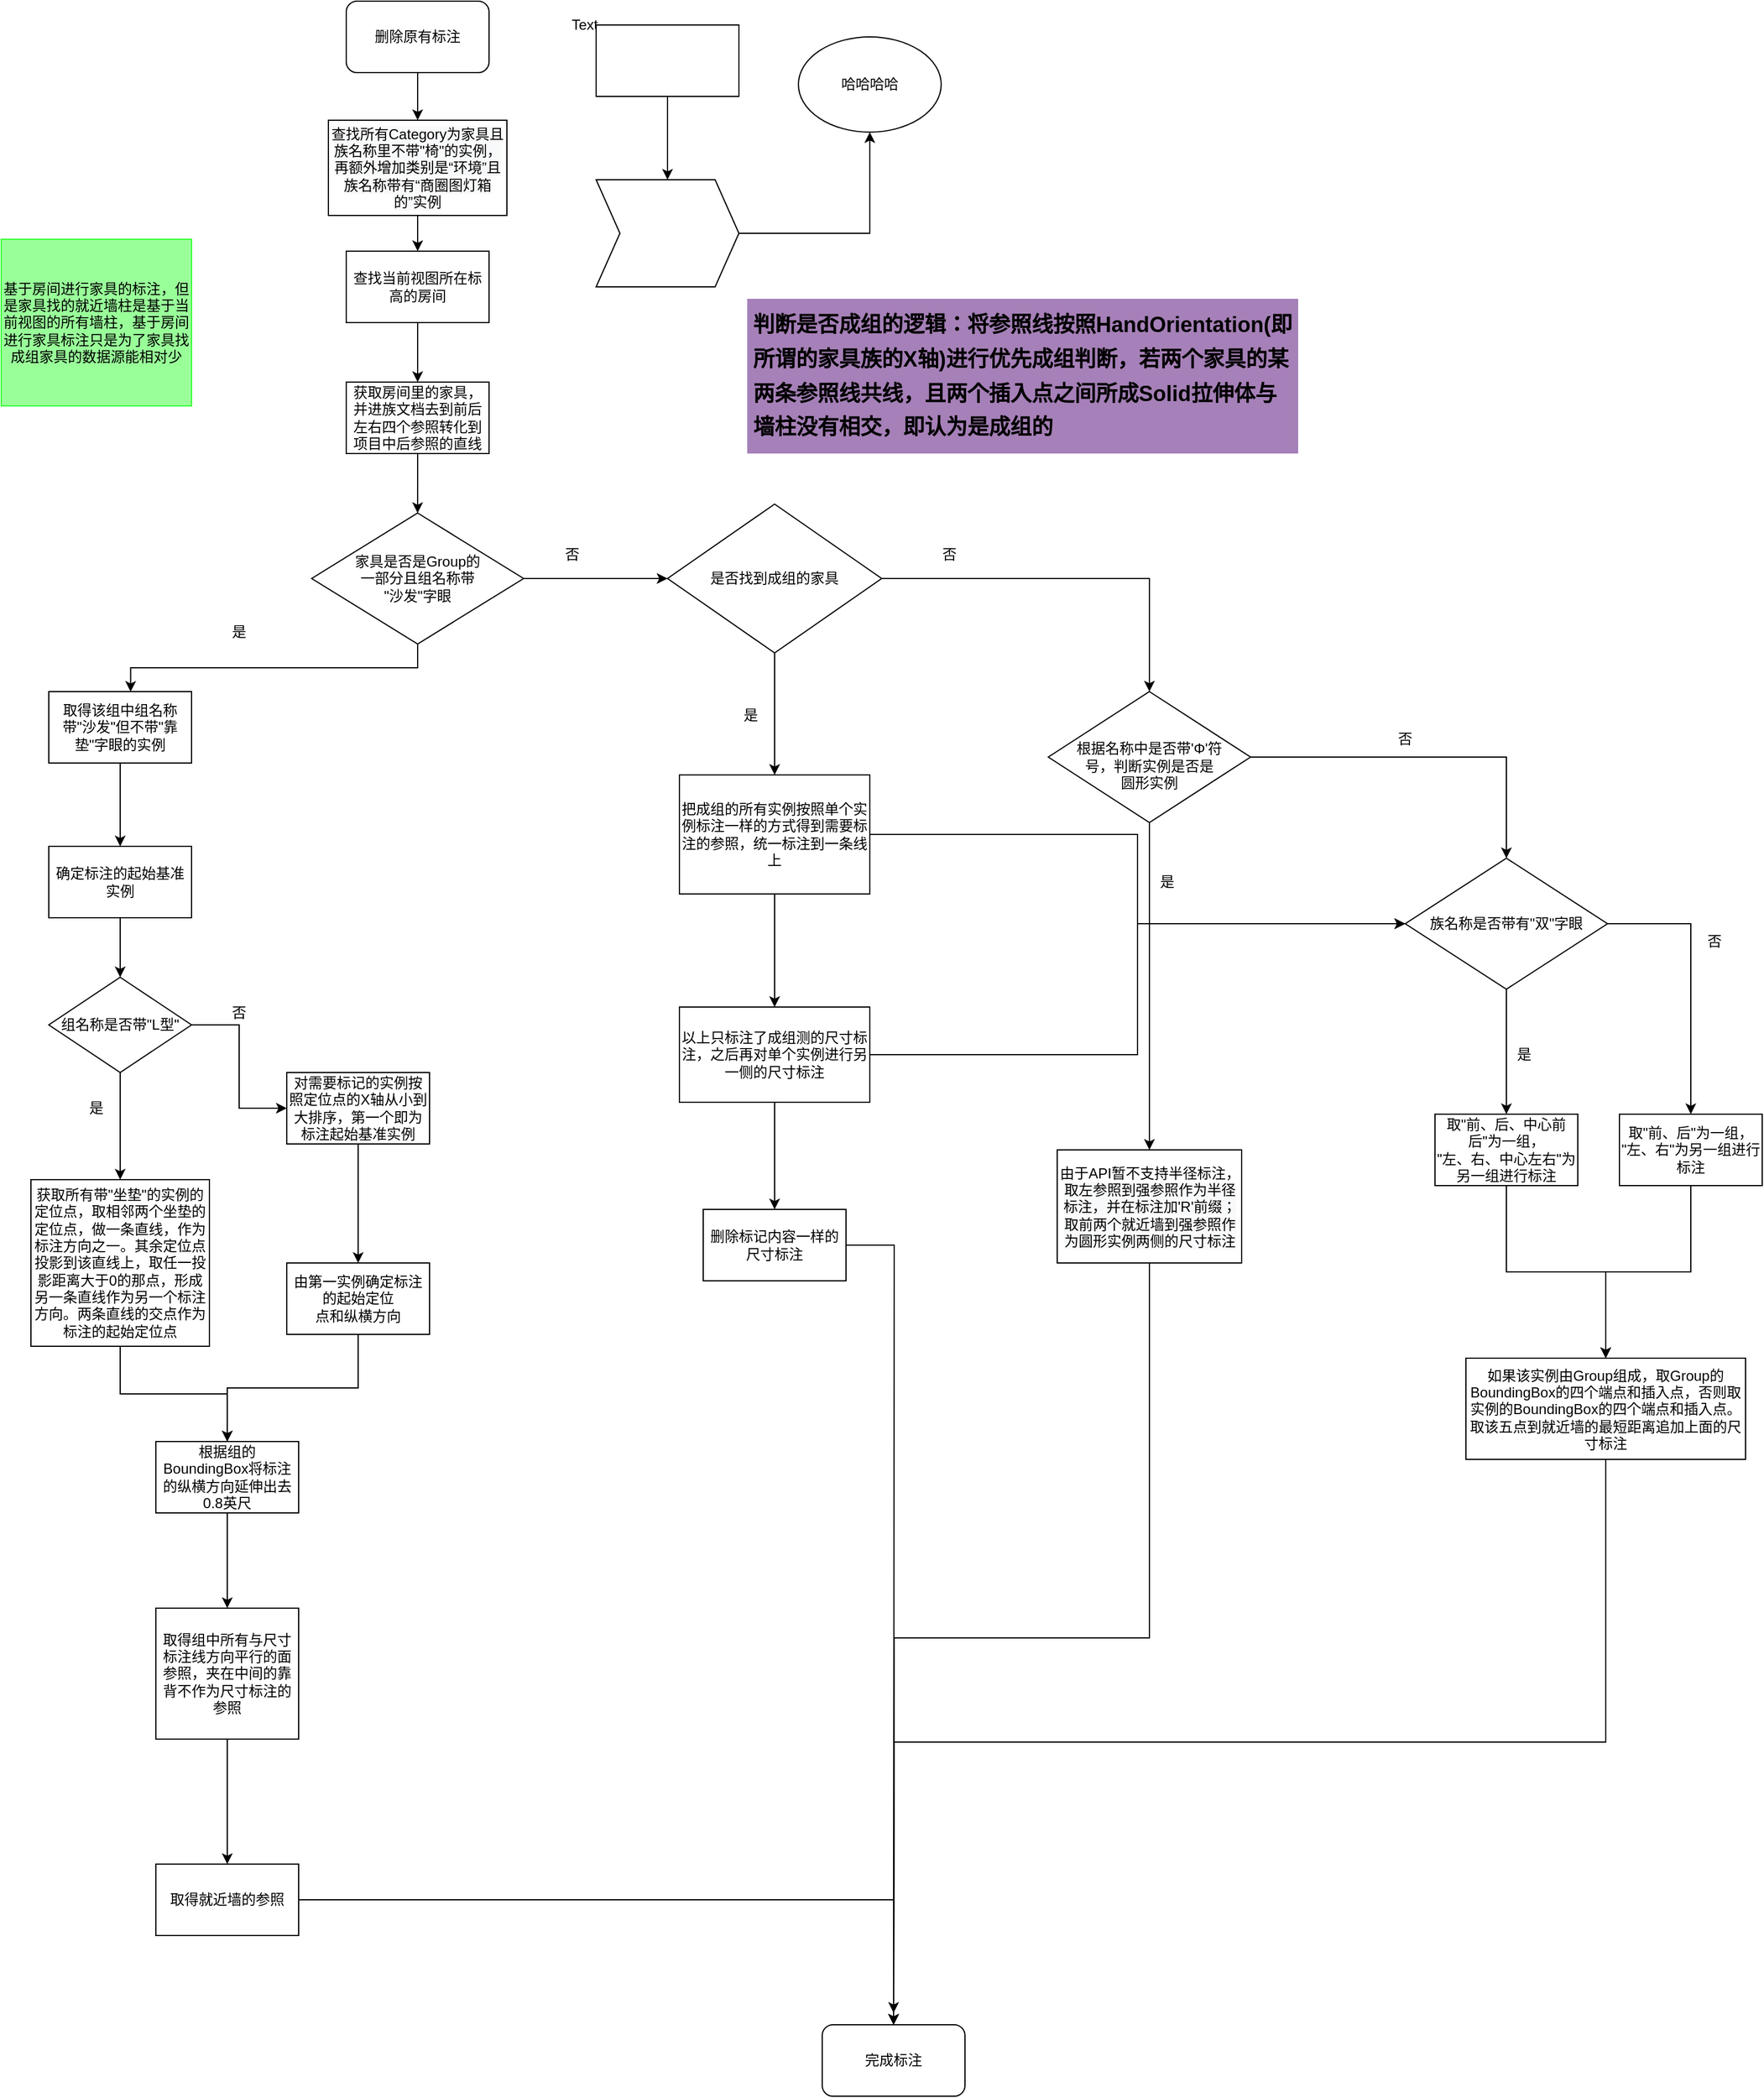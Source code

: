 <mxfile version="14.7.9" type="github">
  <diagram id="fByeOvIanHJRO3AO7uKY" name="Page-1">
    <mxGraphModel dx="1278" dy="547" grid="1" gridSize="10" guides="1" tooltips="1" connect="1" arrows="1" fold="1" page="1" pageScale="1" pageWidth="827" pageHeight="1169" math="0" shadow="0">
      <root>
        <mxCell id="0" />
        <mxCell id="1" parent="0" />
        <mxCell id="DosYOpkFpXLYxPAaPumv-4" style="edgeStyle=orthogonalEdgeStyle;rounded=0;orthogonalLoop=1;jettySize=auto;html=1;entryX=0.5;entryY=0;entryDx=0;entryDy=0;" parent="1" source="DosYOpkFpXLYxPAaPumv-3" target="DosYOpkFpXLYxPAaPumv-10" edge="1">
          <mxGeometry relative="1" as="geometry">
            <mxPoint x="360" y="260" as="targetPoint" />
          </mxGeometry>
        </mxCell>
        <mxCell id="DosYOpkFpXLYxPAaPumv-3" value="删除原有标注" style="rounded=1;whiteSpace=wrap;html=1;" parent="1" vertex="1">
          <mxGeometry x="300" y="110" width="120" height="60" as="geometry" />
        </mxCell>
        <mxCell id="DosYOpkFpXLYxPAaPumv-12" value="" style="edgeStyle=orthogonalEdgeStyle;rounded=0;orthogonalLoop=1;jettySize=auto;html=1;" parent="1" source="DosYOpkFpXLYxPAaPumv-7" target="DosYOpkFpXLYxPAaPumv-8" edge="1">
          <mxGeometry relative="1" as="geometry" />
        </mxCell>
        <mxCell id="DosYOpkFpXLYxPAaPumv-7" value="查找当前视图所在标高的房间" style="rounded=0;whiteSpace=wrap;html=1;" parent="1" vertex="1">
          <mxGeometry x="300" y="320" width="120" height="60" as="geometry" />
        </mxCell>
        <mxCell id="DosYOpkFpXLYxPAaPumv-17" value="" style="edgeStyle=orthogonalEdgeStyle;rounded=0;orthogonalLoop=1;jettySize=auto;html=1;" parent="1" source="DosYOpkFpXLYxPAaPumv-8" target="DosYOpkFpXLYxPAaPumv-13" edge="1">
          <mxGeometry relative="1" as="geometry" />
        </mxCell>
        <mxCell id="DosYOpkFpXLYxPAaPumv-8" value="获取房间里的家具，并进族文档去到前后左右四个参照转化到项目中后参照的直线" style="rounded=0;whiteSpace=wrap;html=1;" parent="1" vertex="1">
          <mxGeometry x="300" y="430" width="120" height="60" as="geometry" />
        </mxCell>
        <mxCell id="DosYOpkFpXLYxPAaPumv-9" value="基于房间进行家具的标注，但是家具找的就近墙柱是基于当前视图的所有墙柱，基于房间进行家具标注只是为了家具找成组家具的数据源能相对少" style="text;html=1;strokeColor=#33FF33;fillColor=#99FF99;align=center;verticalAlign=middle;whiteSpace=wrap;rounded=0;" parent="1" vertex="1">
          <mxGeometry x="10" y="310" width="160" height="140" as="geometry" />
        </mxCell>
        <mxCell id="DosYOpkFpXLYxPAaPumv-11" value="" style="edgeStyle=orthogonalEdgeStyle;rounded=0;orthogonalLoop=1;jettySize=auto;html=1;" parent="1" source="DosYOpkFpXLYxPAaPumv-10" target="DosYOpkFpXLYxPAaPumv-7" edge="1">
          <mxGeometry relative="1" as="geometry" />
        </mxCell>
        <mxCell id="DosYOpkFpXLYxPAaPumv-10" value="&lt;span style=&quot;color: rgb(0 , 0 , 0) ; font-family: &amp;#34;helvetica&amp;#34; ; font-size: 12px ; font-style: normal ; font-weight: 400 ; letter-spacing: normal ; text-align: center ; text-indent: 0px ; text-transform: none ; word-spacing: 0px ; background-color: rgb(248 , 249 , 250) ; display: inline ; float: none&quot;&gt;查找所有Category为家具且族名称里不带&quot;椅&quot;的实例，再额外增加类别是“环境”且族名称带有“商圈图灯箱的”实例&lt;/span&gt;" style="rounded=0;whiteSpace=wrap;html=1;strokeColor=#000000;fillColor=#FFFFFF;" parent="1" vertex="1">
          <mxGeometry x="285" y="210" width="150" height="80" as="geometry" />
        </mxCell>
        <mxCell id="DosYOpkFpXLYxPAaPumv-18" style="edgeStyle=orthogonalEdgeStyle;rounded=0;orthogonalLoop=1;jettySize=auto;html=1;exitX=0.5;exitY=1;exitDx=0;exitDy=0;entryX=0.573;entryY=0.003;entryDx=0;entryDy=0;entryPerimeter=0;" parent="1" source="DosYOpkFpXLYxPAaPumv-13" target="DosYOpkFpXLYxPAaPumv-15" edge="1">
          <mxGeometry relative="1" as="geometry" />
        </mxCell>
        <mxCell id="KoUpKzur_F4DTWEkh_oL-8" style="edgeStyle=orthogonalEdgeStyle;rounded=0;orthogonalLoop=1;jettySize=auto;html=1;" parent="1" source="DosYOpkFpXLYxPAaPumv-13" target="KoUpKzur_F4DTWEkh_oL-6" edge="1">
          <mxGeometry relative="1" as="geometry" />
        </mxCell>
        <mxCell id="DosYOpkFpXLYxPAaPumv-13" value="家具是否是Group的&lt;br&gt;一部分且组名称带&lt;br&gt;&quot;沙发&quot;字眼" style="rhombus;whiteSpace=wrap;html=1;strokeColor=#000000;fillColor=#FFFFFF;" parent="1" vertex="1">
          <mxGeometry x="270.94" y="540" width="178.12" height="110" as="geometry" />
        </mxCell>
        <mxCell id="DosYOpkFpXLYxPAaPumv-25" value="" style="edgeStyle=orthogonalEdgeStyle;rounded=0;orthogonalLoop=1;jettySize=auto;html=1;" parent="1" source="DosYOpkFpXLYxPAaPumv-15" target="DosYOpkFpXLYxPAaPumv-24" edge="1">
          <mxGeometry relative="1" as="geometry" />
        </mxCell>
        <mxCell id="DosYOpkFpXLYxPAaPumv-15" value="取得该组中组名称带&quot;沙发&quot;但不带&quot;靠垫&quot;字眼的实例" style="rounded=0;whiteSpace=wrap;html=1;strokeColor=#000000;fillColor=#FFFFFF;" parent="1" vertex="1">
          <mxGeometry x="50" y="690" width="120" height="60" as="geometry" />
        </mxCell>
        <mxCell id="DosYOpkFpXLYxPAaPumv-19" value="是" style="text;html=1;strokeColor=none;fillColor=none;align=center;verticalAlign=middle;whiteSpace=wrap;rounded=0;" parent="1" vertex="1">
          <mxGeometry x="190" y="630" width="40" height="20" as="geometry" />
        </mxCell>
        <mxCell id="DosYOpkFpXLYxPAaPumv-28" value="" style="edgeStyle=orthogonalEdgeStyle;rounded=0;orthogonalLoop=1;jettySize=auto;html=1;" parent="1" source="DosYOpkFpXLYxPAaPumv-20" target="DosYOpkFpXLYxPAaPumv-27" edge="1">
          <mxGeometry relative="1" as="geometry" />
        </mxCell>
        <mxCell id="DosYOpkFpXLYxPAaPumv-35" value="" style="edgeStyle=orthogonalEdgeStyle;rounded=0;orthogonalLoop=1;jettySize=auto;html=1;" parent="1" source="DosYOpkFpXLYxPAaPumv-20" target="DosYOpkFpXLYxPAaPumv-34" edge="1">
          <mxGeometry relative="1" as="geometry" />
        </mxCell>
        <mxCell id="DosYOpkFpXLYxPAaPumv-20" value="组名称是否带&quot;L型&quot;" style="rhombus;whiteSpace=wrap;html=1;rounded=0;fillColor=#FFFFFF;" parent="1" vertex="1">
          <mxGeometry x="50" y="930" width="120" height="80" as="geometry" />
        </mxCell>
        <mxCell id="DosYOpkFpXLYxPAaPumv-26" value="" style="edgeStyle=orthogonalEdgeStyle;rounded=0;orthogonalLoop=1;jettySize=auto;html=1;" parent="1" source="DosYOpkFpXLYxPAaPumv-24" target="DosYOpkFpXLYxPAaPumv-20" edge="1">
          <mxGeometry relative="1" as="geometry" />
        </mxCell>
        <mxCell id="DosYOpkFpXLYxPAaPumv-24" value="确定标注的起始基准实例" style="rounded=0;whiteSpace=wrap;html=1;strokeColor=#000000;fillColor=#FFFFFF;" parent="1" vertex="1">
          <mxGeometry x="50" y="820" width="120" height="60" as="geometry" />
        </mxCell>
        <mxCell id="DosYOpkFpXLYxPAaPumv-33" value="" style="edgeStyle=orthogonalEdgeStyle;rounded=0;orthogonalLoop=1;jettySize=auto;html=1;" parent="1" source="DosYOpkFpXLYxPAaPumv-27" target="DosYOpkFpXLYxPAaPumv-32" edge="1">
          <mxGeometry relative="1" as="geometry" />
        </mxCell>
        <mxCell id="DosYOpkFpXLYxPAaPumv-27" value="对需要标记的实例按照定位点的X轴从小到大排序，第一个即为标注起始基准实例" style="whiteSpace=wrap;html=1;rounded=0;fillColor=#FFFFFF;" parent="1" vertex="1">
          <mxGeometry x="250" y="1010" width="120" height="60" as="geometry" />
        </mxCell>
        <mxCell id="DosYOpkFpXLYxPAaPumv-29" value="否" style="text;html=1;strokeColor=none;fillColor=none;align=center;verticalAlign=middle;whiteSpace=wrap;rounded=0;" parent="1" vertex="1">
          <mxGeometry x="190" y="950" width="40" height="20" as="geometry" />
        </mxCell>
        <mxCell id="DosYOpkFpXLYxPAaPumv-38" value="" style="edgeStyle=orthogonalEdgeStyle;rounded=0;orthogonalLoop=1;jettySize=auto;html=1;" parent="1" source="DosYOpkFpXLYxPAaPumv-32" target="DosYOpkFpXLYxPAaPumv-37" edge="1">
          <mxGeometry relative="1" as="geometry" />
        </mxCell>
        <mxCell id="DosYOpkFpXLYxPAaPumv-32" value="由第一实例确定标注的起始定位&lt;br&gt;点和纵横方向" style="whiteSpace=wrap;html=1;rounded=0;fillColor=#FFFFFF;" parent="1" vertex="1">
          <mxGeometry x="250" y="1170" width="120" height="60" as="geometry" />
        </mxCell>
        <mxCell id="DosYOpkFpXLYxPAaPumv-39" style="edgeStyle=orthogonalEdgeStyle;rounded=0;orthogonalLoop=1;jettySize=auto;html=1;entryX=0.5;entryY=0;entryDx=0;entryDy=0;" parent="1" source="DosYOpkFpXLYxPAaPumv-34" target="DosYOpkFpXLYxPAaPumv-37" edge="1">
          <mxGeometry relative="1" as="geometry" />
        </mxCell>
        <mxCell id="DosYOpkFpXLYxPAaPumv-34" value="获取所有带&quot;坐垫&quot;的实例的定位点，取相邻两个坐垫的定位点，做一条直线，作为标注方向之一。其余定位点投影到该直线上，取任一投影距离大于0的那点，形成另一条直线作为另一个标注方向。两条直线的交点作为标注的起始定位点" style="whiteSpace=wrap;html=1;rounded=0;fillColor=#FFFFFF;" parent="1" vertex="1">
          <mxGeometry x="35" y="1100" width="150" height="140" as="geometry" />
        </mxCell>
        <mxCell id="DosYOpkFpXLYxPAaPumv-36" value="是" style="text;html=1;strokeColor=none;fillColor=none;align=center;verticalAlign=middle;whiteSpace=wrap;rounded=0;" parent="1" vertex="1">
          <mxGeometry x="70" y="1030" width="40" height="20" as="geometry" />
        </mxCell>
        <mxCell id="DosYOpkFpXLYxPAaPumv-41" value="" style="edgeStyle=orthogonalEdgeStyle;rounded=0;orthogonalLoop=1;jettySize=auto;html=1;" parent="1" source="DosYOpkFpXLYxPAaPumv-37" target="DosYOpkFpXLYxPAaPumv-40" edge="1">
          <mxGeometry relative="1" as="geometry" />
        </mxCell>
        <mxCell id="DosYOpkFpXLYxPAaPumv-37" value="根据组的BoundingBox将标注的纵横方向延伸出去0.8英尺" style="whiteSpace=wrap;html=1;rounded=0;fillColor=#FFFFFF;" parent="1" vertex="1">
          <mxGeometry x="140" y="1320" width="120" height="60" as="geometry" />
        </mxCell>
        <mxCell id="DosYOpkFpXLYxPAaPumv-43" value="" style="edgeStyle=orthogonalEdgeStyle;rounded=0;orthogonalLoop=1;jettySize=auto;html=1;" parent="1" source="DosYOpkFpXLYxPAaPumv-40" target="DosYOpkFpXLYxPAaPumv-42" edge="1">
          <mxGeometry relative="1" as="geometry" />
        </mxCell>
        <mxCell id="DosYOpkFpXLYxPAaPumv-40" value="取得组中所有与尺寸标注线方向平行的面参照，夹在中间的靠背不作为尺寸标注的参照" style="whiteSpace=wrap;html=1;rounded=0;fillColor=#FFFFFF;" parent="1" vertex="1">
          <mxGeometry x="140" y="1460" width="120" height="110" as="geometry" />
        </mxCell>
        <mxCell id="DosYOpkFpXLYxPAaPumv-45" style="edgeStyle=orthogonalEdgeStyle;rounded=0;orthogonalLoop=1;jettySize=auto;html=1;" parent="1" source="DosYOpkFpXLYxPAaPumv-42" target="DosYOpkFpXLYxPAaPumv-44" edge="1">
          <mxGeometry relative="1" as="geometry" />
        </mxCell>
        <mxCell id="DosYOpkFpXLYxPAaPumv-42" value="取得就近墙的参照" style="whiteSpace=wrap;html=1;rounded=0;fillColor=#FFFFFF;" parent="1" vertex="1">
          <mxGeometry x="140" y="1675" width="120" height="60" as="geometry" />
        </mxCell>
        <mxCell id="DosYOpkFpXLYxPAaPumv-44" value="完成标注" style="rounded=1;whiteSpace=wrap;html=1;strokeColor=#000000;fillColor=#FFFFFF;" parent="1" vertex="1">
          <mxGeometry x="700" y="1810" width="120" height="60" as="geometry" />
        </mxCell>
        <mxCell id="KoUpKzur_F4DTWEkh_oL-3" value="否" style="text;html=1;strokeColor=none;fillColor=none;align=center;verticalAlign=middle;whiteSpace=wrap;rounded=0;" parent="1" vertex="1">
          <mxGeometry x="470" y="565" width="40" height="20" as="geometry" />
        </mxCell>
        <mxCell id="KoUpKzur_F4DTWEkh_oL-10" value="" style="edgeStyle=orthogonalEdgeStyle;rounded=0;orthogonalLoop=1;jettySize=auto;html=1;" parent="1" source="KoUpKzur_F4DTWEkh_oL-6" target="KoUpKzur_F4DTWEkh_oL-9" edge="1">
          <mxGeometry relative="1" as="geometry" />
        </mxCell>
        <mxCell id="KoUpKzur_F4DTWEkh_oL-17" style="edgeStyle=orthogonalEdgeStyle;rounded=0;orthogonalLoop=1;jettySize=auto;html=1;" parent="1" source="KoUpKzur_F4DTWEkh_oL-6" target="KoUpKzur_F4DTWEkh_oL-15" edge="1">
          <mxGeometry relative="1" as="geometry" />
        </mxCell>
        <mxCell id="KoUpKzur_F4DTWEkh_oL-6" value="是否找到成组的家具" style="rhombus;whiteSpace=wrap;html=1;strokeColor=#000000;fillColor=#FFFFFF;" parent="1" vertex="1">
          <mxGeometry x="570" y="532.5" width="180" height="125" as="geometry" />
        </mxCell>
        <mxCell id="KoUpKzur_F4DTWEkh_oL-46" style="edgeStyle=orthogonalEdgeStyle;rounded=0;orthogonalLoop=1;jettySize=auto;html=1;entryX=0;entryY=0.5;entryDx=0;entryDy=0;" parent="1" source="KoUpKzur_F4DTWEkh_oL-9" target="KoUpKzur_F4DTWEkh_oL-28" edge="1">
          <mxGeometry relative="1" as="geometry" />
        </mxCell>
        <mxCell id="KoUpKzur_F4DTWEkh_oL-48" value="" style="edgeStyle=orthogonalEdgeStyle;rounded=0;orthogonalLoop=1;jettySize=auto;html=1;" parent="1" source="KoUpKzur_F4DTWEkh_oL-9" target="KoUpKzur_F4DTWEkh_oL-47" edge="1">
          <mxGeometry relative="1" as="geometry" />
        </mxCell>
        <mxCell id="KoUpKzur_F4DTWEkh_oL-9" value="把成组的所有实例按照单个实例标注一样的方式得到需要标注的参照，统一标注到一条线上" style="whiteSpace=wrap;html=1;fillColor=#FFFFFF;" parent="1" vertex="1">
          <mxGeometry x="580" y="760" width="160" height="100" as="geometry" />
        </mxCell>
        <mxCell id="KoUpKzur_F4DTWEkh_oL-11" value="是" style="text;html=1;strokeColor=none;fillColor=none;align=center;verticalAlign=middle;whiteSpace=wrap;rounded=0;" parent="1" vertex="1">
          <mxGeometry x="620" y="700" width="40" height="20" as="geometry" />
        </mxCell>
        <mxCell id="KoUpKzur_F4DTWEkh_oL-13" value="否" style="text;html=1;strokeColor=none;fillColor=none;align=center;verticalAlign=middle;whiteSpace=wrap;rounded=0;" parent="1" vertex="1">
          <mxGeometry x="787" y="565" width="40" height="20" as="geometry" />
        </mxCell>
        <mxCell id="KoUpKzur_F4DTWEkh_oL-19" value="" style="edgeStyle=orthogonalEdgeStyle;rounded=0;orthogonalLoop=1;jettySize=auto;html=1;" parent="1" source="KoUpKzur_F4DTWEkh_oL-15" target="KoUpKzur_F4DTWEkh_oL-18" edge="1">
          <mxGeometry relative="1" as="geometry" />
        </mxCell>
        <mxCell id="KoUpKzur_F4DTWEkh_oL-29" value="" style="edgeStyle=orthogonalEdgeStyle;rounded=0;orthogonalLoop=1;jettySize=auto;html=1;" parent="1" source="KoUpKzur_F4DTWEkh_oL-15" target="KoUpKzur_F4DTWEkh_oL-28" edge="1">
          <mxGeometry relative="1" as="geometry" />
        </mxCell>
        <mxCell id="KoUpKzur_F4DTWEkh_oL-15" value="&lt;br&gt;根据名称中是否带&#39;Φ&#39;符&lt;br&gt;号，判断实例是否是&lt;br&gt;圆形实例" style="rhombus;whiteSpace=wrap;html=1;sketch=0;strokeColor=#000000;fillColor=#ffffff;" parent="1" vertex="1">
          <mxGeometry x="890" y="690" width="170" height="110" as="geometry" />
        </mxCell>
        <mxCell id="KoUpKzur_F4DTWEkh_oL-55" style="edgeStyle=orthogonalEdgeStyle;rounded=0;orthogonalLoop=1;jettySize=auto;html=1;exitX=0.5;exitY=1;exitDx=0;exitDy=0;" parent="1" source="KoUpKzur_F4DTWEkh_oL-18" edge="1">
          <mxGeometry relative="1" as="geometry">
            <mxPoint x="760" y="1800" as="targetPoint" />
          </mxGeometry>
        </mxCell>
        <mxCell id="KoUpKzur_F4DTWEkh_oL-18" value="由于API暂不支持半径标注，&lt;span style=&quot;color: rgb(0 , 0 , 0) ; font-family: &amp;#34;helvetica&amp;#34; ; font-size: 12px ; font-style: normal ; font-weight: 400 ; letter-spacing: normal ; text-align: center ; text-indent: 0px ; text-transform: none ; word-spacing: 0px ; background-color: rgb(248 , 249 , 250) ; display: inline ; float: none&quot;&gt;取左参照到强参照作为半径标注，并在标注加&#39;R&#39;前缀；取前两个就近墙到强参照作为圆形实例两侧的尺寸标注&lt;/span&gt;" style="whiteSpace=wrap;html=1;sketch=0;" parent="1" vertex="1">
          <mxGeometry x="897.5" y="1075" width="155" height="95" as="geometry" />
        </mxCell>
        <mxCell id="KoUpKzur_F4DTWEkh_oL-21" value="是" style="text;html=1;strokeColor=none;fillColor=none;align=center;verticalAlign=middle;whiteSpace=wrap;rounded=0;sketch=0;" parent="1" vertex="1">
          <mxGeometry x="970" y="840" width="40" height="20" as="geometry" />
        </mxCell>
        <mxCell id="KoUpKzur_F4DTWEkh_oL-35" value="" style="edgeStyle=orthogonalEdgeStyle;rounded=0;orthogonalLoop=1;jettySize=auto;html=1;" parent="1" source="KoUpKzur_F4DTWEkh_oL-28" target="KoUpKzur_F4DTWEkh_oL-34" edge="1">
          <mxGeometry relative="1" as="geometry" />
        </mxCell>
        <mxCell id="KoUpKzur_F4DTWEkh_oL-39" value="" style="edgeStyle=orthogonalEdgeStyle;rounded=0;orthogonalLoop=1;jettySize=auto;html=1;" parent="1" source="KoUpKzur_F4DTWEkh_oL-28" target="KoUpKzur_F4DTWEkh_oL-38" edge="1">
          <mxGeometry relative="1" as="geometry" />
        </mxCell>
        <mxCell id="KoUpKzur_F4DTWEkh_oL-28" value="族名称是否带有&quot;双&quot;字眼" style="rhombus;whiteSpace=wrap;html=1;sketch=0;strokeColor=#000000;fillColor=#ffffff;" parent="1" vertex="1">
          <mxGeometry x="1190" y="830" width="170" height="110" as="geometry" />
        </mxCell>
        <mxCell id="KoUpKzur_F4DTWEkh_oL-31" value="否" style="text;html=1;strokeColor=none;fillColor=none;align=center;verticalAlign=middle;whiteSpace=wrap;rounded=0;sketch=0;" parent="1" vertex="1">
          <mxGeometry x="1170" y="720" width="40" height="20" as="geometry" />
        </mxCell>
        <mxCell id="KoUpKzur_F4DTWEkh_oL-42" value="" style="edgeStyle=orthogonalEdgeStyle;rounded=0;orthogonalLoop=1;jettySize=auto;html=1;" parent="1" source="KoUpKzur_F4DTWEkh_oL-34" target="KoUpKzur_F4DTWEkh_oL-41" edge="1">
          <mxGeometry relative="1" as="geometry" />
        </mxCell>
        <mxCell id="KoUpKzur_F4DTWEkh_oL-34" value="取&quot;前、后、中心前后&quot;为一组，&lt;br&gt;&quot;左、右、中心左右&quot;为另一组进行标注" style="whiteSpace=wrap;html=1;sketch=0;" parent="1" vertex="1">
          <mxGeometry x="1215" y="1045" width="120" height="60" as="geometry" />
        </mxCell>
        <mxCell id="KoUpKzur_F4DTWEkh_oL-36" value="是" style="text;html=1;strokeColor=none;fillColor=none;align=center;verticalAlign=middle;whiteSpace=wrap;rounded=0;sketch=0;" parent="1" vertex="1">
          <mxGeometry x="1270" y="985" width="40" height="20" as="geometry" />
        </mxCell>
        <mxCell id="KoUpKzur_F4DTWEkh_oL-44" style="edgeStyle=orthogonalEdgeStyle;rounded=0;orthogonalLoop=1;jettySize=auto;html=1;exitX=0.5;exitY=1;exitDx=0;exitDy=0;entryX=0.5;entryY=0;entryDx=0;entryDy=0;" parent="1" source="KoUpKzur_F4DTWEkh_oL-38" target="KoUpKzur_F4DTWEkh_oL-41" edge="1">
          <mxGeometry relative="1" as="geometry" />
        </mxCell>
        <mxCell id="KoUpKzur_F4DTWEkh_oL-38" value="&lt;span&gt;取&quot;前、后&quot;为一组，&lt;/span&gt;&lt;br&gt;&lt;span&gt;&quot;左、右&quot;为另一组进行标注&lt;/span&gt;" style="whiteSpace=wrap;html=1;sketch=0;" parent="1" vertex="1">
          <mxGeometry x="1370" y="1045" width="120" height="60" as="geometry" />
        </mxCell>
        <mxCell id="KoUpKzur_F4DTWEkh_oL-40" value="否" style="text;html=1;strokeColor=none;fillColor=none;align=center;verticalAlign=middle;whiteSpace=wrap;rounded=0;sketch=0;" parent="1" vertex="1">
          <mxGeometry x="1430" y="890" width="40" height="20" as="geometry" />
        </mxCell>
        <mxCell id="KoUpKzur_F4DTWEkh_oL-56" style="edgeStyle=orthogonalEdgeStyle;rounded=0;orthogonalLoop=1;jettySize=auto;html=1;exitX=0.5;exitY=1;exitDx=0;exitDy=0;" parent="1" source="KoUpKzur_F4DTWEkh_oL-41" edge="1">
          <mxGeometry relative="1" as="geometry">
            <mxPoint x="760" y="1810" as="targetPoint" />
          </mxGeometry>
        </mxCell>
        <mxCell id="KoUpKzur_F4DTWEkh_oL-41" value="如果该实例由Group组成，取Group的BoundingBox的四个端点和插入点，否则取实例的BoundingBox的四个端点和插入点。取该五点到就近墙的最短距离追加上面的尺寸标注" style="whiteSpace=wrap;html=1;sketch=0;" parent="1" vertex="1">
          <mxGeometry x="1241" y="1250" width="235" height="85" as="geometry" />
        </mxCell>
        <mxCell id="KoUpKzur_F4DTWEkh_oL-50" value="" style="edgeStyle=orthogonalEdgeStyle;rounded=0;orthogonalLoop=1;jettySize=auto;html=1;" parent="1" source="KoUpKzur_F4DTWEkh_oL-47" target="KoUpKzur_F4DTWEkh_oL-49" edge="1">
          <mxGeometry relative="1" as="geometry" />
        </mxCell>
        <mxCell id="KoUpKzur_F4DTWEkh_oL-51" style="edgeStyle=orthogonalEdgeStyle;rounded=0;orthogonalLoop=1;jettySize=auto;html=1;entryX=0;entryY=0.5;entryDx=0;entryDy=0;" parent="1" source="KoUpKzur_F4DTWEkh_oL-47" target="KoUpKzur_F4DTWEkh_oL-28" edge="1">
          <mxGeometry relative="1" as="geometry" />
        </mxCell>
        <mxCell id="KoUpKzur_F4DTWEkh_oL-47" value="以上只标注了成组测的尺寸标注，之后再对单个实例进行另一侧的尺寸标注&lt;br&gt;" style="whiteSpace=wrap;html=1;fillColor=#FFFFFF;" parent="1" vertex="1">
          <mxGeometry x="580" y="955" width="160" height="80" as="geometry" />
        </mxCell>
        <mxCell id="KoUpKzur_F4DTWEkh_oL-54" style="edgeStyle=orthogonalEdgeStyle;rounded=0;orthogonalLoop=1;jettySize=auto;html=1;exitX=1;exitY=0.5;exitDx=0;exitDy=0;" parent="1" source="KoUpKzur_F4DTWEkh_oL-49" edge="1">
          <mxGeometry relative="1" as="geometry">
            <mxPoint x="760" y="1810" as="targetPoint" />
          </mxGeometry>
        </mxCell>
        <mxCell id="KoUpKzur_F4DTWEkh_oL-49" value="删除标记内容一样的尺寸标注" style="whiteSpace=wrap;html=1;fillColor=#FFFFFF;" parent="1" vertex="1">
          <mxGeometry x="600" y="1125" width="120" height="60" as="geometry" />
        </mxCell>
        <mxCell id="KoUpKzur_F4DTWEkh_oL-57" value="&lt;h1&gt;&lt;font style=&quot;font-size: 18px&quot;&gt;判断是否成组的逻辑：将参照线按照HandOrientation(即所谓的家具族的X轴)进行优先成组判断，若两个家具的某两条参照线共线，且两个插入点之间所成Solid拉伸体与墙柱没有相交，即认为是成组的&lt;/font&gt;&lt;/h1&gt;" style="text;html=1;strokeColor=none;fillColor=#A680B8;spacing=5;spacingTop=-20;whiteSpace=wrap;overflow=hidden;rounded=0;sketch=0;" parent="1" vertex="1">
          <mxGeometry x="637" y="360" width="463" height="130" as="geometry" />
        </mxCell>
        <mxCell id="By6To0_0wS0Z-77CmLri-2" value="哈哈哈哈" style="ellipse;whiteSpace=wrap;html=1;" parent="1" vertex="1">
          <mxGeometry x="680" y="140" width="120" height="80" as="geometry" />
        </mxCell>
        <mxCell id="By6To0_0wS0Z-77CmLri-3" value="Text" style="text;html=1;align=center;verticalAlign=middle;resizable=0;points=[];autosize=1;strokeColor=none;" parent="1" vertex="1">
          <mxGeometry x="480" y="120" width="40" height="20" as="geometry" />
        </mxCell>
        <mxCell id="By6To0_0wS0Z-77CmLri-6" value="" style="edgeStyle=orthogonalEdgeStyle;rounded=0;orthogonalLoop=1;jettySize=auto;html=1;" parent="1" source="By6To0_0wS0Z-77CmLri-4" target="By6To0_0wS0Z-77CmLri-5" edge="1">
          <mxGeometry relative="1" as="geometry" />
        </mxCell>
        <mxCell id="By6To0_0wS0Z-77CmLri-4" value="" style="whiteSpace=wrap;html=1;" parent="1" vertex="1">
          <mxGeometry x="510" y="130" width="120" height="60" as="geometry" />
        </mxCell>
        <mxCell id="By6To0_0wS0Z-77CmLri-7" style="edgeStyle=orthogonalEdgeStyle;rounded=0;orthogonalLoop=1;jettySize=auto;html=1;" parent="1" source="By6To0_0wS0Z-77CmLri-5" target="By6To0_0wS0Z-77CmLri-2" edge="1">
          <mxGeometry relative="1" as="geometry" />
        </mxCell>
        <mxCell id="By6To0_0wS0Z-77CmLri-5" value="" style="shape=step;perimeter=stepPerimeter;whiteSpace=wrap;html=1;fixedSize=1;" parent="1" vertex="1">
          <mxGeometry x="510" y="260" width="120" height="90" as="geometry" />
        </mxCell>
      </root>
    </mxGraphModel>
  </diagram>
</mxfile>

